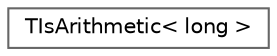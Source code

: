 digraph "Graphical Class Hierarchy"
{
 // INTERACTIVE_SVG=YES
 // LATEX_PDF_SIZE
  bgcolor="transparent";
  edge [fontname=Helvetica,fontsize=10,labelfontname=Helvetica,labelfontsize=10];
  node [fontname=Helvetica,fontsize=10,shape=box,height=0.2,width=0.4];
  rankdir="LR";
  Node0 [id="Node000000",label="TIsArithmetic\< long \>",height=0.2,width=0.4,color="grey40", fillcolor="white", style="filled",URL="$d3/dca/structTIsArithmetic_3_01long_01_4.html",tooltip=" "];
}
